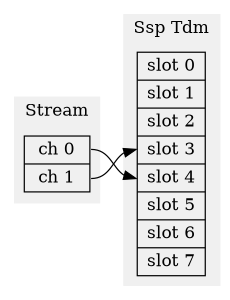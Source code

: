 digraph ch_mapping_tdm {
   compound = true;
   node [shape = record];
   rankdir = LR;
   size = 2;

   subgraph cluster_stream {
      label = "Stream";
      style = "filled"; color = "#f0f0f0";

      str [label = "<ch_0>ch 0
                     |<ch_1>ch 1"];
   }

   subgraph cluster_tdm {
      label = "Ssp Tdm";
      style = "filled"; color = "#f0f0f0";

      tdm [label = "<slot_0>slot 0
                     |<slot_1>slot 1
                     |<slot_2>slot 2
                     |<slot_3>slot 3
                     |<slot_4>slot 4
                     |<slot_5>slot 5
                     |<slot_6>slot 6
                     |<slot_7>slot 7"];
   }

   str:ch_0 -> tdm:slot_4
   str:ch_1 -> tdm:slot_3

}

